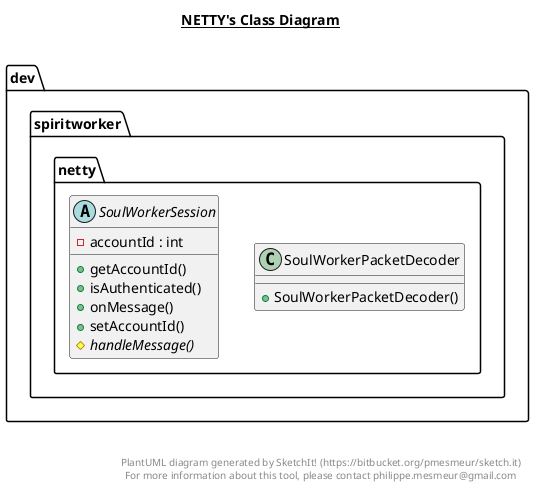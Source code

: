 @startuml

title __NETTY's Class Diagram__\n

  namespace dev.spiritworker {
    namespace netty {
      class dev.spiritworker.netty.SoulWorkerPacketDecoder {
          + SoulWorkerPacketDecoder()
      }
    }
  }
  

  namespace dev.spiritworker {
    namespace netty {
      abstract class dev.spiritworker.netty.SoulWorkerSession {
          - accountId : int
          + getAccountId()
          + isAuthenticated()
          + onMessage()
          + setAccountId()
          {abstract} # handleMessage()
      }
    }
  }
  



right footer


PlantUML diagram generated by SketchIt! (https://bitbucket.org/pmesmeur/sketch.it)
For more information about this tool, please contact philippe.mesmeur@gmail.com
endfooter

@enduml
